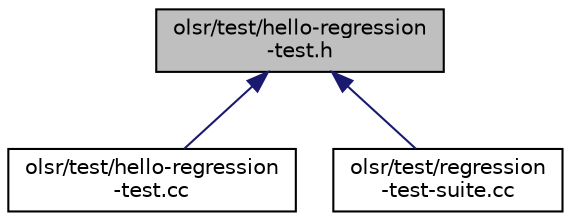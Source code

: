 digraph "olsr/test/hello-regression-test.h"
{
  edge [fontname="Helvetica",fontsize="10",labelfontname="Helvetica",labelfontsize="10"];
  node [fontname="Helvetica",fontsize="10",shape=record];
  Node1 [label="olsr/test/hello-regression\l-test.h",height=0.2,width=0.4,color="black", fillcolor="grey75", style="filled", fontcolor="black"];
  Node1 -> Node2 [dir="back",color="midnightblue",fontsize="10",style="solid"];
  Node2 [label="olsr/test/hello-regression\l-test.cc",height=0.2,width=0.4,color="black", fillcolor="white", style="filled",URL="$de/d6f/hello-regression-test_8cc.html"];
  Node1 -> Node3 [dir="back",color="midnightblue",fontsize="10",style="solid"];
  Node3 [label="olsr/test/regression\l-test-suite.cc",height=0.2,width=0.4,color="black", fillcolor="white", style="filled",URL="$d7/db8/regression-test-suite_8cc.html"];
}
